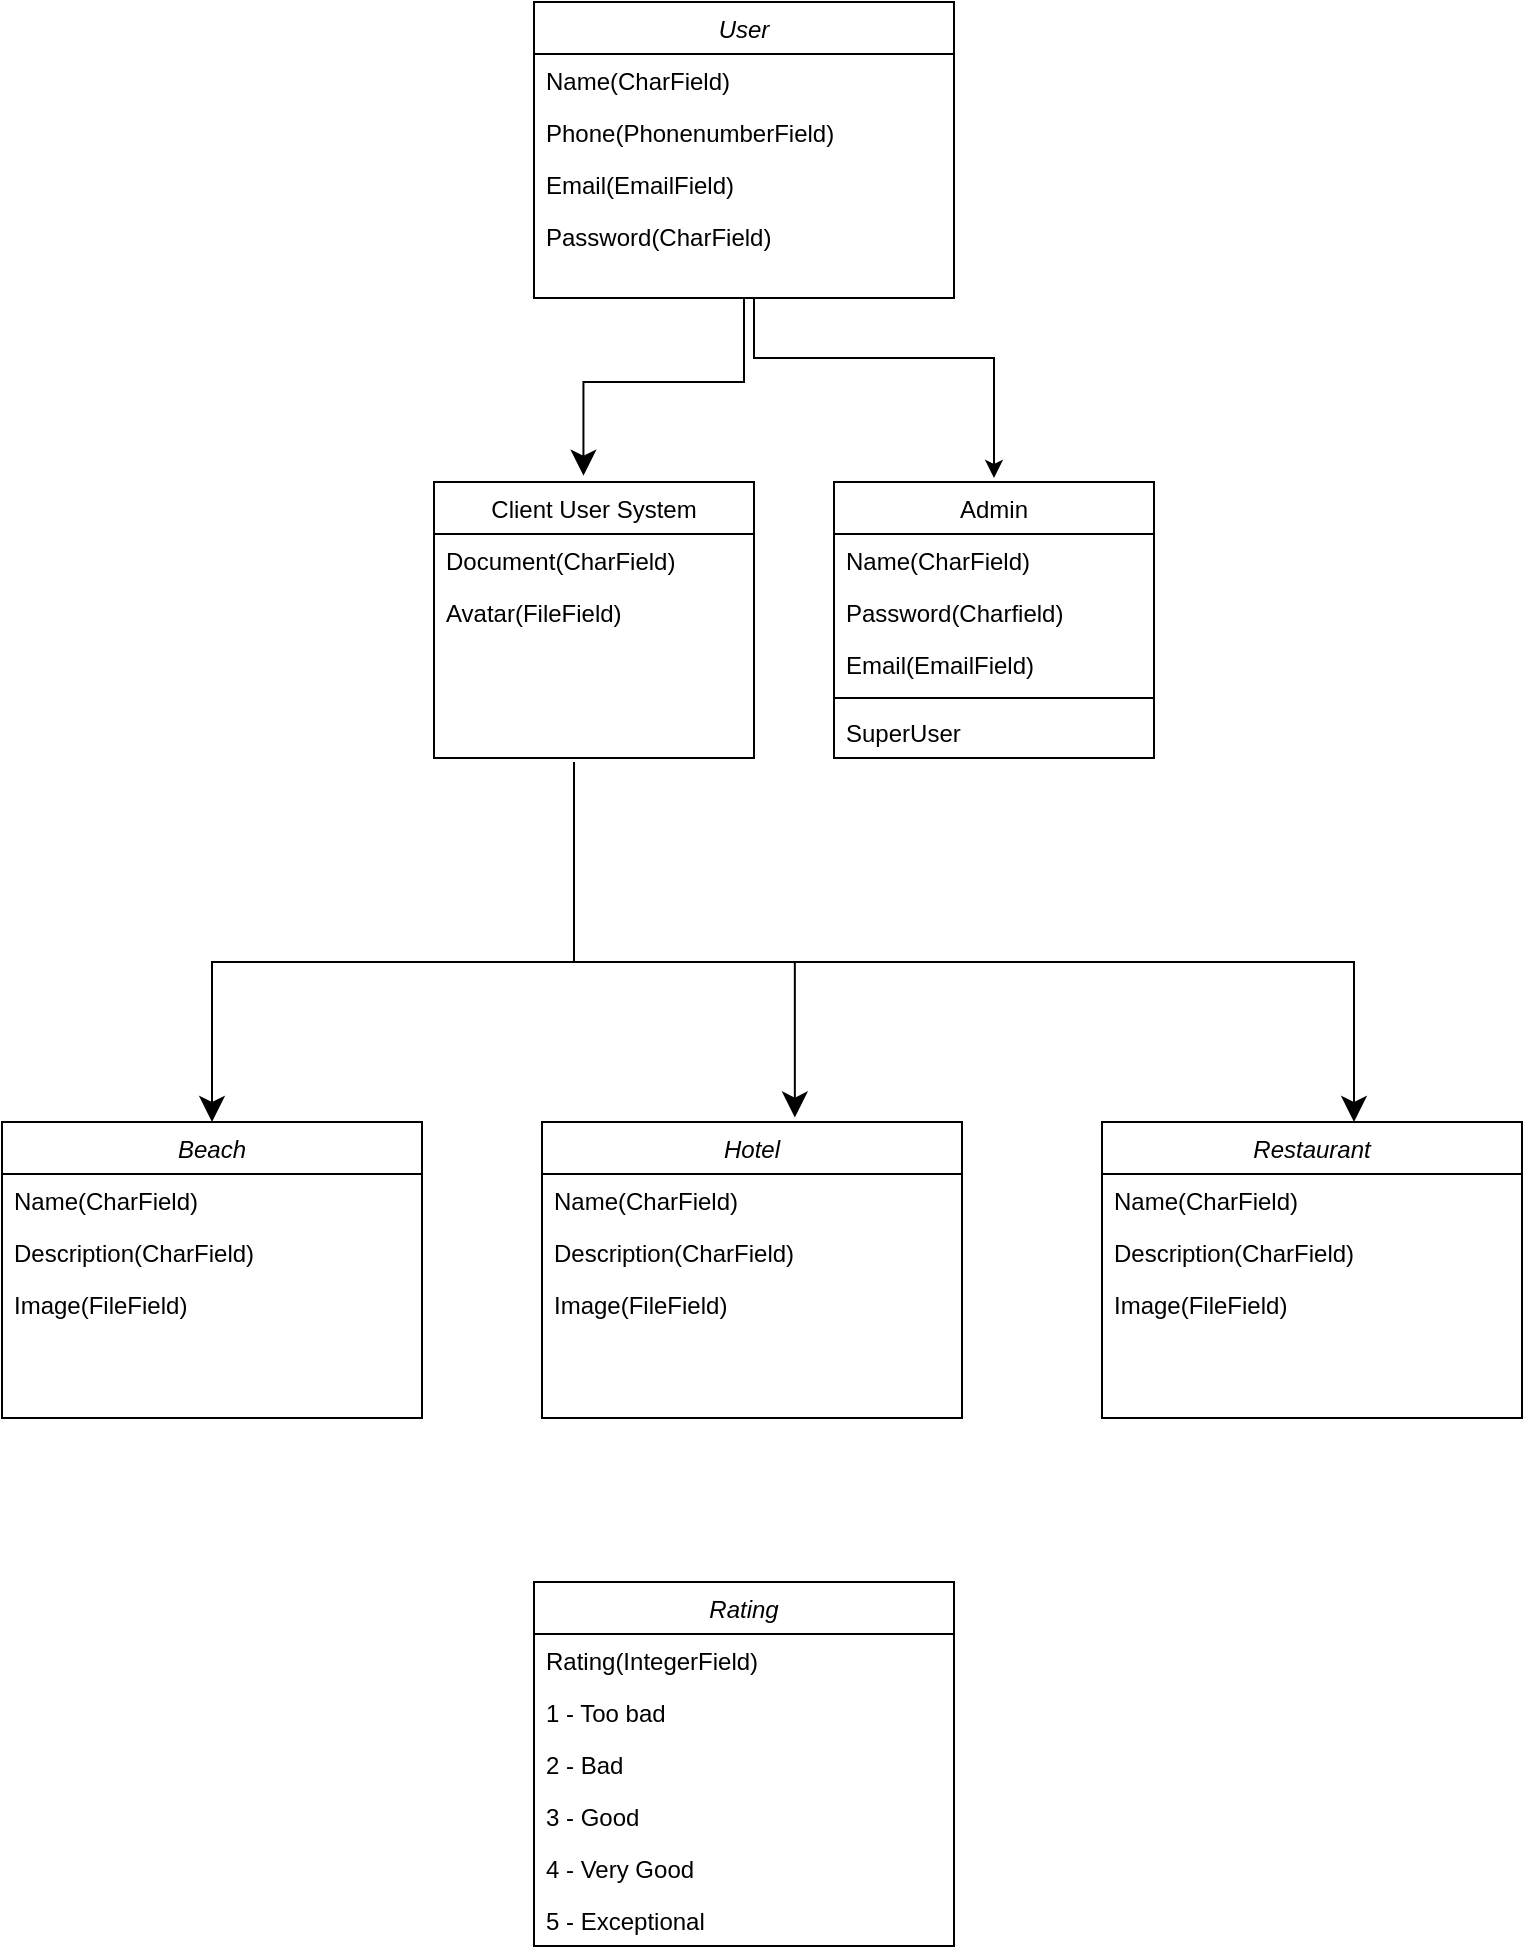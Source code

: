 <mxfile version="21.3.8" type="github">
  <diagram id="C5RBs43oDa-KdzZeNtuy" name="Page-1">
    <mxGraphModel dx="1509" dy="829" grid="1" gridSize="10" guides="1" tooltips="1" connect="1" arrows="1" fold="1" page="1" pageScale="1" pageWidth="827" pageHeight="1169" math="0" shadow="0">
      <root>
        <mxCell id="WIyWlLk6GJQsqaUBKTNV-0" />
        <mxCell id="WIyWlLk6GJQsqaUBKTNV-1" parent="WIyWlLk6GJQsqaUBKTNV-0" />
        <mxCell id="zkfFHV4jXpPFQw0GAbJ--0" value="User" style="swimlane;fontStyle=2;align=center;verticalAlign=top;childLayout=stackLayout;horizontal=1;startSize=26;horizontalStack=0;resizeParent=1;resizeLast=0;collapsible=1;marginBottom=0;rounded=0;shadow=0;strokeWidth=1;" parent="WIyWlLk6GJQsqaUBKTNV-1" vertex="1">
          <mxGeometry x="300" y="130" width="210" height="148" as="geometry">
            <mxRectangle x="230" y="140" width="160" height="26" as="alternateBounds" />
          </mxGeometry>
        </mxCell>
        <mxCell id="zkfFHV4jXpPFQw0GAbJ--1" value="Name(CharField)" style="text;align=left;verticalAlign=top;spacingLeft=4;spacingRight=4;overflow=hidden;rotatable=0;points=[[0,0.5],[1,0.5]];portConstraint=eastwest;" parent="zkfFHV4jXpPFQw0GAbJ--0" vertex="1">
          <mxGeometry y="26" width="210" height="26" as="geometry" />
        </mxCell>
        <mxCell id="zkfFHV4jXpPFQw0GAbJ--2" value="Phone(PhonenumberField)" style="text;align=left;verticalAlign=top;spacingLeft=4;spacingRight=4;overflow=hidden;rotatable=0;points=[[0,0.5],[1,0.5]];portConstraint=eastwest;rounded=0;shadow=0;html=0;" parent="zkfFHV4jXpPFQw0GAbJ--0" vertex="1">
          <mxGeometry y="52" width="210" height="26" as="geometry" />
        </mxCell>
        <mxCell id="zkfFHV4jXpPFQw0GAbJ--3" value="Email(EmailField)" style="text;align=left;verticalAlign=top;spacingLeft=4;spacingRight=4;overflow=hidden;rotatable=0;points=[[0,0.5],[1,0.5]];portConstraint=eastwest;rounded=0;shadow=0;html=0;" parent="zkfFHV4jXpPFQw0GAbJ--0" vertex="1">
          <mxGeometry y="78" width="210" height="26" as="geometry" />
        </mxCell>
        <mxCell id="KkxblXAJisTaXkxDpsG3-0" value="Password(CharField)" style="text;align=left;verticalAlign=top;spacingLeft=4;spacingRight=4;overflow=hidden;rotatable=0;points=[[0,0.5],[1,0.5]];portConstraint=eastwest;rounded=0;shadow=0;html=0;" vertex="1" parent="zkfFHV4jXpPFQw0GAbJ--0">
          <mxGeometry y="104" width="210" height="26" as="geometry" />
        </mxCell>
        <mxCell id="zkfFHV4jXpPFQw0GAbJ--6" value="Client User System" style="swimlane;fontStyle=0;align=center;verticalAlign=top;childLayout=stackLayout;horizontal=1;startSize=26;horizontalStack=0;resizeParent=1;resizeLast=0;collapsible=1;marginBottom=0;rounded=0;shadow=0;strokeWidth=1;" parent="WIyWlLk6GJQsqaUBKTNV-1" vertex="1">
          <mxGeometry x="250" y="370" width="160" height="138" as="geometry">
            <mxRectangle x="120" y="360" width="160" height="26" as="alternateBounds" />
          </mxGeometry>
        </mxCell>
        <mxCell id="KkxblXAJisTaXkxDpsG3-4" value="Document(CharField)" style="text;align=left;verticalAlign=top;spacingLeft=4;spacingRight=4;overflow=hidden;rotatable=0;points=[[0,0.5],[1,0.5]];portConstraint=eastwest;" vertex="1" parent="zkfFHV4jXpPFQw0GAbJ--6">
          <mxGeometry y="26" width="160" height="26" as="geometry" />
        </mxCell>
        <mxCell id="KkxblXAJisTaXkxDpsG3-17" value="Avatar(FileField)" style="text;align=left;verticalAlign=top;spacingLeft=4;spacingRight=4;overflow=hidden;rotatable=0;points=[[0,0.5],[1,0.5]];portConstraint=eastwest;rounded=0;shadow=0;html=0;" vertex="1" parent="zkfFHV4jXpPFQw0GAbJ--6">
          <mxGeometry y="52" width="160" height="26" as="geometry" />
        </mxCell>
        <mxCell id="zkfFHV4jXpPFQw0GAbJ--13" value="Admin" style="swimlane;fontStyle=0;align=center;verticalAlign=top;childLayout=stackLayout;horizontal=1;startSize=26;horizontalStack=0;resizeParent=1;resizeLast=0;collapsible=1;marginBottom=0;rounded=0;shadow=0;strokeWidth=1;" parent="WIyWlLk6GJQsqaUBKTNV-1" vertex="1">
          <mxGeometry x="450" y="370" width="160" height="138" as="geometry">
            <mxRectangle x="340" y="380" width="170" height="26" as="alternateBounds" />
          </mxGeometry>
        </mxCell>
        <mxCell id="KkxblXAJisTaXkxDpsG3-1" value="Name(CharField)" style="text;align=left;verticalAlign=top;spacingLeft=4;spacingRight=4;overflow=hidden;rotatable=0;points=[[0,0.5],[1,0.5]];portConstraint=eastwest;" vertex="1" parent="zkfFHV4jXpPFQw0GAbJ--13">
          <mxGeometry y="26" width="160" height="26" as="geometry" />
        </mxCell>
        <mxCell id="KkxblXAJisTaXkxDpsG3-3" value="Password(Charfield)" style="text;align=left;verticalAlign=top;spacingLeft=4;spacingRight=4;overflow=hidden;rotatable=0;points=[[0,0.5],[1,0.5]];portConstraint=eastwest;" vertex="1" parent="zkfFHV4jXpPFQw0GAbJ--13">
          <mxGeometry y="52" width="160" height="26" as="geometry" />
        </mxCell>
        <mxCell id="KkxblXAJisTaXkxDpsG3-2" value="Email(EmailField)" style="text;align=left;verticalAlign=top;spacingLeft=4;spacingRight=4;overflow=hidden;rotatable=0;points=[[0,0.5],[1,0.5]];portConstraint=eastwest;" vertex="1" parent="zkfFHV4jXpPFQw0GAbJ--13">
          <mxGeometry y="78" width="160" height="26" as="geometry" />
        </mxCell>
        <mxCell id="zkfFHV4jXpPFQw0GAbJ--15" value="" style="line;html=1;strokeWidth=1;align=left;verticalAlign=middle;spacingTop=-1;spacingLeft=3;spacingRight=3;rotatable=0;labelPosition=right;points=[];portConstraint=eastwest;" parent="zkfFHV4jXpPFQw0GAbJ--13" vertex="1">
          <mxGeometry y="104" width="160" height="8" as="geometry" />
        </mxCell>
        <mxCell id="zkfFHV4jXpPFQw0GAbJ--14" value="SuperUser" style="text;align=left;verticalAlign=top;spacingLeft=4;spacingRight=4;overflow=hidden;rotatable=0;points=[[0,0.5],[1,0.5]];portConstraint=eastwest;" parent="zkfFHV4jXpPFQw0GAbJ--13" vertex="1">
          <mxGeometry y="112" width="160" height="26" as="geometry" />
        </mxCell>
        <mxCell id="zkfFHV4jXpPFQw0GAbJ--16" value="" style="endArrow=classic;endSize=10;endFill=1;shadow=0;strokeWidth=1;rounded=0;edgeStyle=elbowEdgeStyle;elbow=vertical;exitX=0.5;exitY=1;exitDx=0;exitDy=0;entryX=0.467;entryY=-0.023;entryDx=0;entryDy=0;entryPerimeter=0;" parent="WIyWlLk6GJQsqaUBKTNV-1" source="zkfFHV4jXpPFQw0GAbJ--0" target="zkfFHV4jXpPFQw0GAbJ--6" edge="1">
          <mxGeometry width="160" relative="1" as="geometry">
            <mxPoint x="340" y="383" as="sourcePoint" />
            <mxPoint x="350" y="350" as="targetPoint" />
            <Array as="points">
              <mxPoint x="400" y="320" />
              <mxPoint x="380" y="320" />
              <mxPoint x="350" y="320" />
              <mxPoint x="420" y="280" />
              <mxPoint x="405" y="330" />
            </Array>
          </mxGeometry>
        </mxCell>
        <mxCell id="KkxblXAJisTaXkxDpsG3-9" value="" style="endArrow=classic;shadow=0;strokeWidth=1;rounded=0;endFill=1;edgeStyle=elbowEdgeStyle;elbow=vertical;entryX=0.5;entryY=0;entryDx=0;entryDy=0;" edge="1" parent="WIyWlLk6GJQsqaUBKTNV-1">
          <mxGeometry x="0.5" y="41" relative="1" as="geometry">
            <mxPoint x="410" y="278" as="sourcePoint" />
            <mxPoint x="530" y="368" as="targetPoint" />
            <mxPoint x="-40" y="32" as="offset" />
            <Array as="points">
              <mxPoint x="430" y="308" />
            </Array>
          </mxGeometry>
        </mxCell>
        <mxCell id="KkxblXAJisTaXkxDpsG3-11" value="Beach" style="swimlane;fontStyle=2;align=center;verticalAlign=top;childLayout=stackLayout;horizontal=1;startSize=26;horizontalStack=0;resizeParent=1;resizeLast=0;collapsible=1;marginBottom=0;rounded=0;shadow=0;strokeWidth=1;" vertex="1" parent="WIyWlLk6GJQsqaUBKTNV-1">
          <mxGeometry x="34" y="690" width="210" height="148" as="geometry">
            <mxRectangle x="230" y="140" width="160" height="26" as="alternateBounds" />
          </mxGeometry>
        </mxCell>
        <mxCell id="KkxblXAJisTaXkxDpsG3-12" value="Name(CharField)" style="text;align=left;verticalAlign=top;spacingLeft=4;spacingRight=4;overflow=hidden;rotatable=0;points=[[0,0.5],[1,0.5]];portConstraint=eastwest;" vertex="1" parent="KkxblXAJisTaXkxDpsG3-11">
          <mxGeometry y="26" width="210" height="26" as="geometry" />
        </mxCell>
        <mxCell id="KkxblXAJisTaXkxDpsG3-15" value="Description(CharField)" style="text;align=left;verticalAlign=top;spacingLeft=4;spacingRight=4;overflow=hidden;rotatable=0;points=[[0,0.5],[1,0.5]];portConstraint=eastwest;rounded=0;shadow=0;html=0;" vertex="1" parent="KkxblXAJisTaXkxDpsG3-11">
          <mxGeometry y="52" width="210" height="26" as="geometry" />
        </mxCell>
        <mxCell id="KkxblXAJisTaXkxDpsG3-16" value="Image(FileField)" style="text;align=left;verticalAlign=top;spacingLeft=4;spacingRight=4;overflow=hidden;rotatable=0;points=[[0,0.5],[1,0.5]];portConstraint=eastwest;rounded=0;shadow=0;html=0;" vertex="1" parent="KkxblXAJisTaXkxDpsG3-11">
          <mxGeometry y="78" width="210" height="26" as="geometry" />
        </mxCell>
        <mxCell id="KkxblXAJisTaXkxDpsG3-18" value="Hotel" style="swimlane;fontStyle=2;align=center;verticalAlign=top;childLayout=stackLayout;horizontal=1;startSize=26;horizontalStack=0;resizeParent=1;resizeLast=0;collapsible=1;marginBottom=0;rounded=0;shadow=0;strokeWidth=1;" vertex="1" parent="WIyWlLk6GJQsqaUBKTNV-1">
          <mxGeometry x="304" y="690" width="210" height="148" as="geometry">
            <mxRectangle x="230" y="140" width="160" height="26" as="alternateBounds" />
          </mxGeometry>
        </mxCell>
        <mxCell id="KkxblXAJisTaXkxDpsG3-19" value="Name(CharField)" style="text;align=left;verticalAlign=top;spacingLeft=4;spacingRight=4;overflow=hidden;rotatable=0;points=[[0,0.5],[1,0.5]];portConstraint=eastwest;" vertex="1" parent="KkxblXAJisTaXkxDpsG3-18">
          <mxGeometry y="26" width="210" height="26" as="geometry" />
        </mxCell>
        <mxCell id="KkxblXAJisTaXkxDpsG3-20" value="Description(CharField)" style="text;align=left;verticalAlign=top;spacingLeft=4;spacingRight=4;overflow=hidden;rotatable=0;points=[[0,0.5],[1,0.5]];portConstraint=eastwest;rounded=0;shadow=0;html=0;" vertex="1" parent="KkxblXAJisTaXkxDpsG3-18">
          <mxGeometry y="52" width="210" height="26" as="geometry" />
        </mxCell>
        <mxCell id="KkxblXAJisTaXkxDpsG3-21" value="Image(FileField)" style="text;align=left;verticalAlign=top;spacingLeft=4;spacingRight=4;overflow=hidden;rotatable=0;points=[[0,0.5],[1,0.5]];portConstraint=eastwest;rounded=0;shadow=0;html=0;" vertex="1" parent="KkxblXAJisTaXkxDpsG3-18">
          <mxGeometry y="78" width="210" height="26" as="geometry" />
        </mxCell>
        <mxCell id="KkxblXAJisTaXkxDpsG3-22" value="Restaurant" style="swimlane;fontStyle=2;align=center;verticalAlign=top;childLayout=stackLayout;horizontal=1;startSize=26;horizontalStack=0;resizeParent=1;resizeLast=0;collapsible=1;marginBottom=0;rounded=0;shadow=0;strokeWidth=1;" vertex="1" parent="WIyWlLk6GJQsqaUBKTNV-1">
          <mxGeometry x="584" y="690" width="210" height="148" as="geometry">
            <mxRectangle x="230" y="140" width="160" height="26" as="alternateBounds" />
          </mxGeometry>
        </mxCell>
        <mxCell id="KkxblXAJisTaXkxDpsG3-23" value="Name(CharField)" style="text;align=left;verticalAlign=top;spacingLeft=4;spacingRight=4;overflow=hidden;rotatable=0;points=[[0,0.5],[1,0.5]];portConstraint=eastwest;" vertex="1" parent="KkxblXAJisTaXkxDpsG3-22">
          <mxGeometry y="26" width="210" height="26" as="geometry" />
        </mxCell>
        <mxCell id="KkxblXAJisTaXkxDpsG3-24" value="Description(CharField)" style="text;align=left;verticalAlign=top;spacingLeft=4;spacingRight=4;overflow=hidden;rotatable=0;points=[[0,0.5],[1,0.5]];portConstraint=eastwest;rounded=0;shadow=0;html=0;" vertex="1" parent="KkxblXAJisTaXkxDpsG3-22">
          <mxGeometry y="52" width="210" height="26" as="geometry" />
        </mxCell>
        <mxCell id="KkxblXAJisTaXkxDpsG3-25" value="Image(FileField)" style="text;align=left;verticalAlign=top;spacingLeft=4;spacingRight=4;overflow=hidden;rotatable=0;points=[[0,0.5],[1,0.5]];portConstraint=eastwest;rounded=0;shadow=0;html=0;" vertex="1" parent="KkxblXAJisTaXkxDpsG3-22">
          <mxGeometry y="78" width="210" height="26" as="geometry" />
        </mxCell>
        <mxCell id="KkxblXAJisTaXkxDpsG3-26" value="" style="endArrow=classic;endSize=10;endFill=1;shadow=0;strokeWidth=1;rounded=0;edgeStyle=elbowEdgeStyle;elbow=vertical;entryX=0.602;entryY=-0.015;entryDx=0;entryDy=0;entryPerimeter=0;" edge="1" parent="WIyWlLk6GJQsqaUBKTNV-1" target="KkxblXAJisTaXkxDpsG3-18">
          <mxGeometry width="160" relative="1" as="geometry">
            <mxPoint x="320" y="510" as="sourcePoint" />
            <mxPoint x="430" y="649" as="targetPoint" />
            <Array as="points">
              <mxPoint x="350" y="610" />
              <mxPoint x="505" y="602" />
              <mxPoint x="485" y="602" />
              <mxPoint x="455" y="602" />
              <mxPoint x="525" y="562" />
              <mxPoint x="510" y="612" />
            </Array>
          </mxGeometry>
        </mxCell>
        <mxCell id="KkxblXAJisTaXkxDpsG3-27" value="" style="endArrow=classic;endSize=10;endFill=1;shadow=0;strokeWidth=1;rounded=0;edgeStyle=elbowEdgeStyle;elbow=vertical;entryX=0.5;entryY=0;entryDx=0;entryDy=0;" edge="1" parent="WIyWlLk6GJQsqaUBKTNV-1" target="KkxblXAJisTaXkxDpsG3-11">
          <mxGeometry width="160" relative="1" as="geometry">
            <mxPoint x="320" y="600" as="sourcePoint" />
            <mxPoint x="320" y="669" as="targetPoint" />
            <Array as="points">
              <mxPoint x="170" y="610" />
              <mxPoint x="375" y="622" />
              <mxPoint x="345" y="622" />
              <mxPoint x="415" y="582" />
              <mxPoint x="400" y="632" />
            </Array>
          </mxGeometry>
        </mxCell>
        <mxCell id="KkxblXAJisTaXkxDpsG3-28" value="" style="endArrow=classic;endSize=10;endFill=1;shadow=0;strokeWidth=1;rounded=0;edgeStyle=elbowEdgeStyle;elbow=vertical;" edge="1" parent="WIyWlLk6GJQsqaUBKTNV-1">
          <mxGeometry width="160" relative="1" as="geometry">
            <mxPoint x="320" y="510" as="sourcePoint" />
            <mxPoint x="710" y="690" as="targetPoint" />
            <Array as="points">
              <mxPoint x="510" y="610" />
              <mxPoint x="785" y="612" />
              <mxPoint x="765" y="612" />
              <mxPoint x="735" y="612" />
              <mxPoint x="805" y="572" />
              <mxPoint x="790" y="622" />
            </Array>
          </mxGeometry>
        </mxCell>
        <mxCell id="KkxblXAJisTaXkxDpsG3-33" value="Rating" style="swimlane;fontStyle=2;align=center;verticalAlign=top;childLayout=stackLayout;horizontal=1;startSize=26;horizontalStack=0;resizeParent=1;resizeLast=0;collapsible=1;marginBottom=0;rounded=0;shadow=0;strokeWidth=1;" vertex="1" parent="WIyWlLk6GJQsqaUBKTNV-1">
          <mxGeometry x="300" y="920" width="210" height="182" as="geometry">
            <mxRectangle x="230" y="140" width="160" height="26" as="alternateBounds" />
          </mxGeometry>
        </mxCell>
        <mxCell id="KkxblXAJisTaXkxDpsG3-36" value="Rating(IntegerField)" style="text;align=left;verticalAlign=top;spacingLeft=4;spacingRight=4;overflow=hidden;rotatable=0;points=[[0,0.5],[1,0.5]];portConstraint=eastwest;rounded=0;shadow=0;html=0;" vertex="1" parent="KkxblXAJisTaXkxDpsG3-33">
          <mxGeometry y="26" width="210" height="26" as="geometry" />
        </mxCell>
        <mxCell id="KkxblXAJisTaXkxDpsG3-37" value="1 - Too bad" style="text;align=left;verticalAlign=top;spacingLeft=4;spacingRight=4;overflow=hidden;rotatable=0;points=[[0,0.5],[1,0.5]];portConstraint=eastwest;rounded=0;shadow=0;html=0;" vertex="1" parent="KkxblXAJisTaXkxDpsG3-33">
          <mxGeometry y="52" width="210" height="26" as="geometry" />
        </mxCell>
        <mxCell id="KkxblXAJisTaXkxDpsG3-38" value="2 - Bad" style="text;align=left;verticalAlign=top;spacingLeft=4;spacingRight=4;overflow=hidden;rotatable=0;points=[[0,0.5],[1,0.5]];portConstraint=eastwest;rounded=0;shadow=0;html=0;" vertex="1" parent="KkxblXAJisTaXkxDpsG3-33">
          <mxGeometry y="78" width="210" height="26" as="geometry" />
        </mxCell>
        <mxCell id="KkxblXAJisTaXkxDpsG3-39" value="3 - Good" style="text;align=left;verticalAlign=top;spacingLeft=4;spacingRight=4;overflow=hidden;rotatable=0;points=[[0,0.5],[1,0.5]];portConstraint=eastwest;rounded=0;shadow=0;html=0;" vertex="1" parent="KkxblXAJisTaXkxDpsG3-33">
          <mxGeometry y="104" width="210" height="26" as="geometry" />
        </mxCell>
        <mxCell id="KkxblXAJisTaXkxDpsG3-41" value="4 - Very Good" style="text;align=left;verticalAlign=top;spacingLeft=4;spacingRight=4;overflow=hidden;rotatable=0;points=[[0,0.5],[1,0.5]];portConstraint=eastwest;rounded=0;shadow=0;html=0;" vertex="1" parent="KkxblXAJisTaXkxDpsG3-33">
          <mxGeometry y="130" width="210" height="26" as="geometry" />
        </mxCell>
        <mxCell id="KkxblXAJisTaXkxDpsG3-40" value="5 - Exceptional" style="text;align=left;verticalAlign=top;spacingLeft=4;spacingRight=4;overflow=hidden;rotatable=0;points=[[0,0.5],[1,0.5]];portConstraint=eastwest;rounded=0;shadow=0;html=0;" vertex="1" parent="KkxblXAJisTaXkxDpsG3-33">
          <mxGeometry y="156" width="210" height="26" as="geometry" />
        </mxCell>
      </root>
    </mxGraphModel>
  </diagram>
</mxfile>
